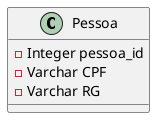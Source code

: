 @startuml DadosWizard

class Pessoa {
    -Integer pessoa_id
    -Varchar CPF
    -Varchar RG
    
    
}

@enduml